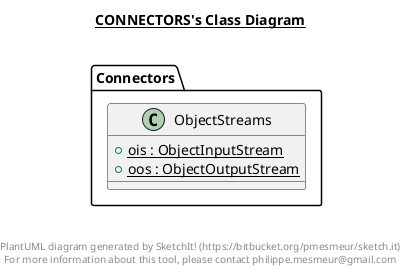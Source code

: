 @startuml

title __CONNECTORS's Class Diagram__\n

  namespace Connectors {
    class Connectors.ObjectStreams {
        {static} + ois : ObjectInputStream
        {static} + oos : ObjectOutputStream
    }
  }
  



right footer


PlantUML diagram generated by SketchIt! (https://bitbucket.org/pmesmeur/sketch.it)
For more information about this tool, please contact philippe.mesmeur@gmail.com
endfooter

@enduml
